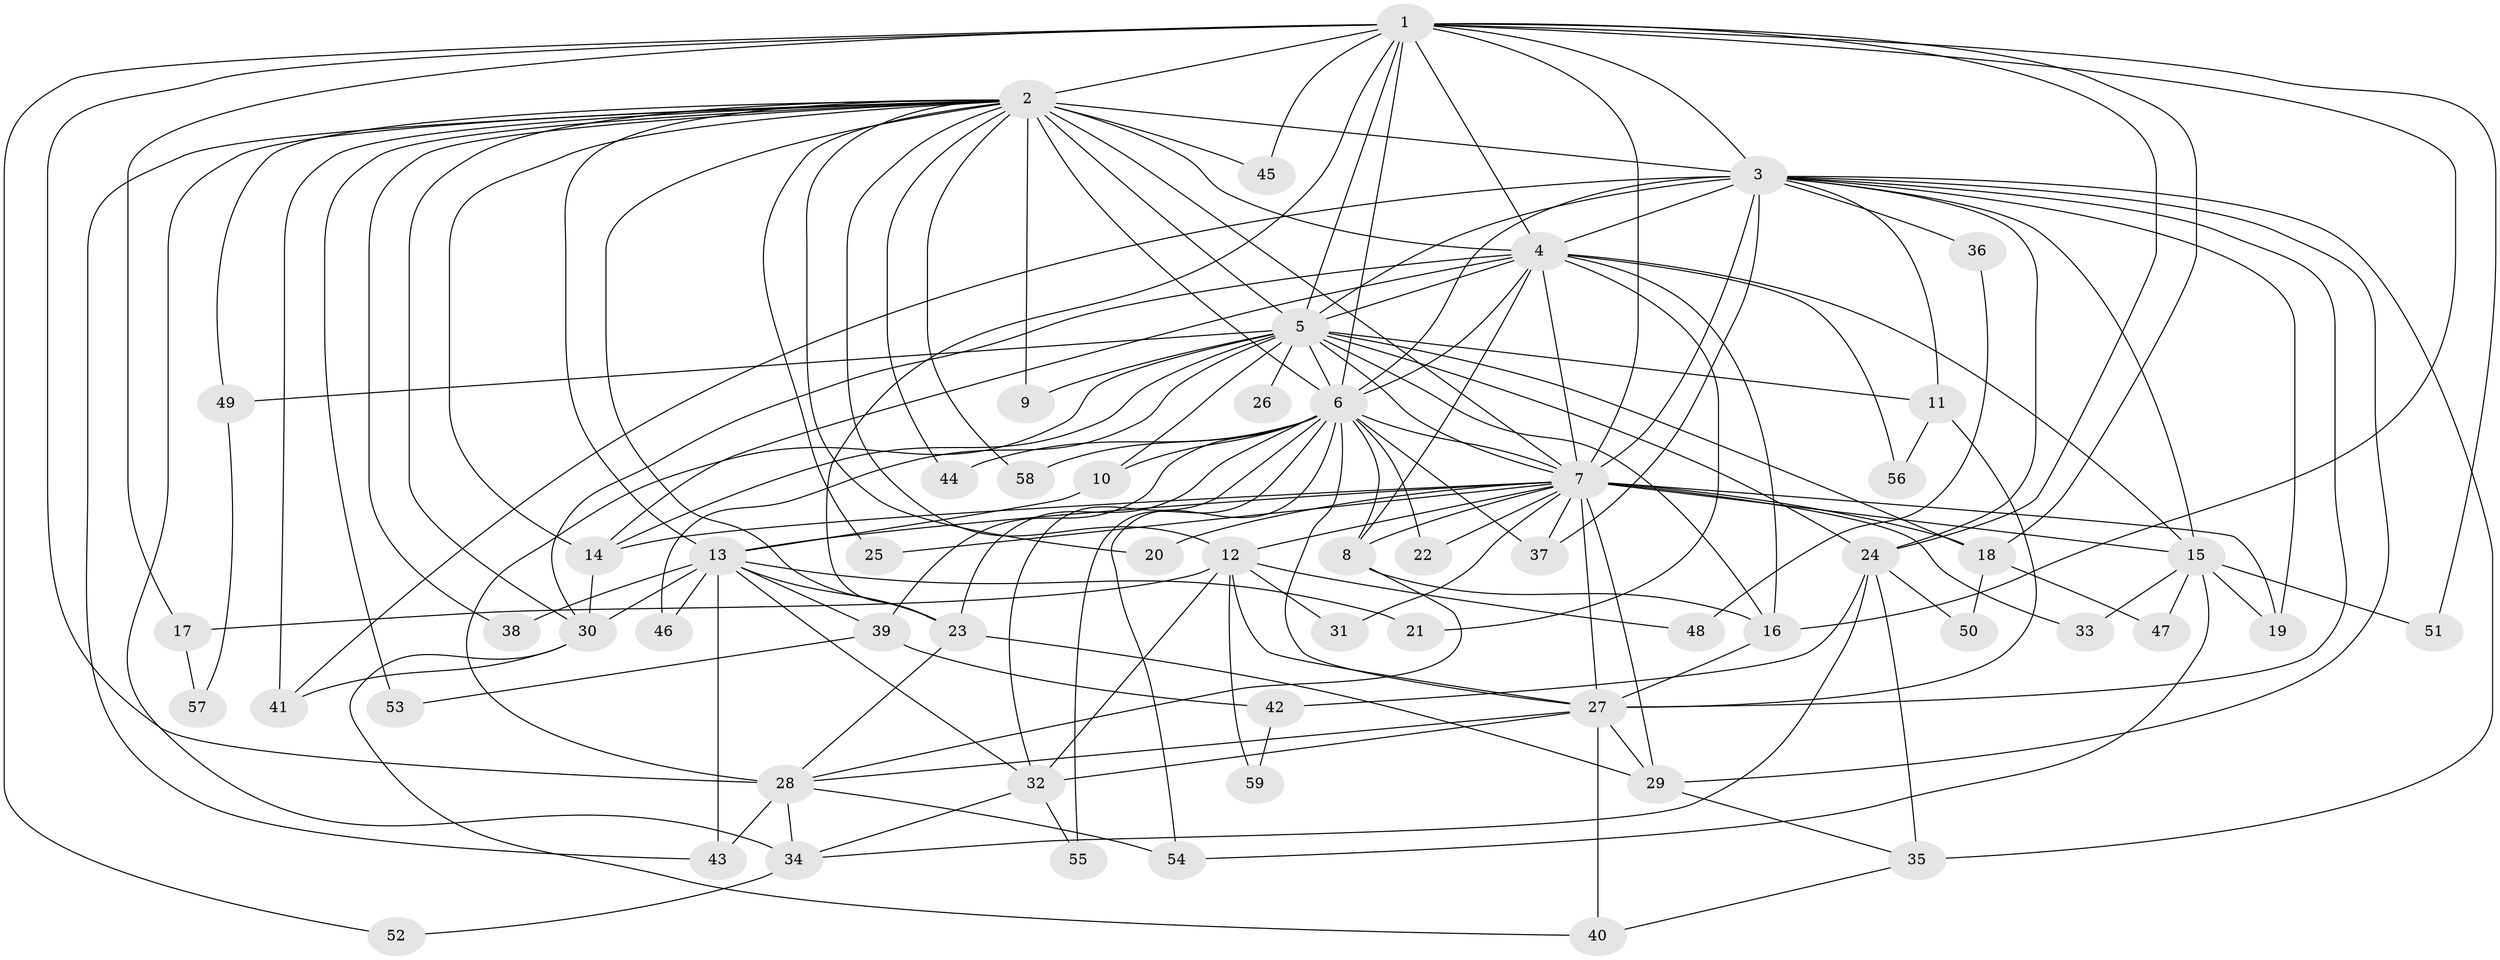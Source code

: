 // original degree distribution, {15: 0.01694915254237288, 27: 0.00847457627118644, 21: 0.00847457627118644, 17: 0.01694915254237288, 25: 0.00847457627118644, 23: 0.00847457627118644, 16: 0.00847457627118644, 28: 0.00847457627118644, 4: 0.11864406779661017, 3: 0.1864406779661017, 9: 0.00847457627118644, 10: 0.00847457627118644, 8: 0.00847457627118644, 5: 0.059322033898305086, 2: 0.5084745762711864, 7: 0.01694915254237288}
// Generated by graph-tools (version 1.1) at 2025/35/03/09/25 02:35:11]
// undirected, 59 vertices, 156 edges
graph export_dot {
graph [start="1"]
  node [color=gray90,style=filled];
  1;
  2;
  3;
  4;
  5;
  6;
  7;
  8;
  9;
  10;
  11;
  12;
  13;
  14;
  15;
  16;
  17;
  18;
  19;
  20;
  21;
  22;
  23;
  24;
  25;
  26;
  27;
  28;
  29;
  30;
  31;
  32;
  33;
  34;
  35;
  36;
  37;
  38;
  39;
  40;
  41;
  42;
  43;
  44;
  45;
  46;
  47;
  48;
  49;
  50;
  51;
  52;
  53;
  54;
  55;
  56;
  57;
  58;
  59;
  1 -- 2 [weight=4.0];
  1 -- 3 [weight=2.0];
  1 -- 4 [weight=2.0];
  1 -- 5 [weight=2.0];
  1 -- 6 [weight=2.0];
  1 -- 7 [weight=4.0];
  1 -- 16 [weight=1.0];
  1 -- 17 [weight=1.0];
  1 -- 18 [weight=1.0];
  1 -- 23 [weight=1.0];
  1 -- 24 [weight=1.0];
  1 -- 28 [weight=2.0];
  1 -- 45 [weight=1.0];
  1 -- 51 [weight=1.0];
  1 -- 52 [weight=1.0];
  2 -- 3 [weight=4.0];
  2 -- 4 [weight=3.0];
  2 -- 5 [weight=2.0];
  2 -- 6 [weight=2.0];
  2 -- 7 [weight=4.0];
  2 -- 9 [weight=2.0];
  2 -- 12 [weight=1.0];
  2 -- 13 [weight=2.0];
  2 -- 14 [weight=1.0];
  2 -- 20 [weight=2.0];
  2 -- 23 [weight=1.0];
  2 -- 25 [weight=2.0];
  2 -- 30 [weight=1.0];
  2 -- 34 [weight=1.0];
  2 -- 38 [weight=1.0];
  2 -- 41 [weight=1.0];
  2 -- 43 [weight=1.0];
  2 -- 44 [weight=1.0];
  2 -- 45 [weight=1.0];
  2 -- 49 [weight=1.0];
  2 -- 53 [weight=1.0];
  2 -- 58 [weight=1.0];
  3 -- 4 [weight=1.0];
  3 -- 5 [weight=3.0];
  3 -- 6 [weight=1.0];
  3 -- 7 [weight=2.0];
  3 -- 11 [weight=1.0];
  3 -- 15 [weight=3.0];
  3 -- 19 [weight=2.0];
  3 -- 24 [weight=1.0];
  3 -- 27 [weight=1.0];
  3 -- 29 [weight=1.0];
  3 -- 35 [weight=1.0];
  3 -- 36 [weight=2.0];
  3 -- 37 [weight=1.0];
  3 -- 41 [weight=1.0];
  4 -- 5 [weight=1.0];
  4 -- 6 [weight=1.0];
  4 -- 7 [weight=2.0];
  4 -- 8 [weight=1.0];
  4 -- 14 [weight=1.0];
  4 -- 15 [weight=1.0];
  4 -- 16 [weight=1.0];
  4 -- 21 [weight=1.0];
  4 -- 30 [weight=1.0];
  4 -- 56 [weight=1.0];
  5 -- 6 [weight=2.0];
  5 -- 7 [weight=2.0];
  5 -- 9 [weight=1.0];
  5 -- 10 [weight=1.0];
  5 -- 11 [weight=1.0];
  5 -- 14 [weight=2.0];
  5 -- 16 [weight=1.0];
  5 -- 18 [weight=1.0];
  5 -- 24 [weight=1.0];
  5 -- 26 [weight=1.0];
  5 -- 28 [weight=1.0];
  5 -- 46 [weight=1.0];
  5 -- 49 [weight=1.0];
  6 -- 7 [weight=3.0];
  6 -- 8 [weight=1.0];
  6 -- 10 [weight=1.0];
  6 -- 22 [weight=1.0];
  6 -- 23 [weight=1.0];
  6 -- 27 [weight=1.0];
  6 -- 32 [weight=1.0];
  6 -- 37 [weight=1.0];
  6 -- 39 [weight=1.0];
  6 -- 44 [weight=1.0];
  6 -- 54 [weight=1.0];
  6 -- 55 [weight=1.0];
  6 -- 58 [weight=1.0];
  7 -- 8 [weight=1.0];
  7 -- 12 [weight=1.0];
  7 -- 13 [weight=1.0];
  7 -- 14 [weight=1.0];
  7 -- 15 [weight=1.0];
  7 -- 18 [weight=2.0];
  7 -- 19 [weight=1.0];
  7 -- 20 [weight=1.0];
  7 -- 22 [weight=1.0];
  7 -- 25 [weight=1.0];
  7 -- 27 [weight=8.0];
  7 -- 29 [weight=1.0];
  7 -- 31 [weight=1.0];
  7 -- 33 [weight=1.0];
  7 -- 37 [weight=1.0];
  8 -- 16 [weight=1.0];
  8 -- 28 [weight=2.0];
  10 -- 13 [weight=1.0];
  11 -- 27 [weight=1.0];
  11 -- 56 [weight=1.0];
  12 -- 17 [weight=1.0];
  12 -- 27 [weight=2.0];
  12 -- 31 [weight=1.0];
  12 -- 32 [weight=1.0];
  12 -- 48 [weight=1.0];
  12 -- 59 [weight=1.0];
  13 -- 21 [weight=1.0];
  13 -- 23 [weight=1.0];
  13 -- 30 [weight=1.0];
  13 -- 32 [weight=1.0];
  13 -- 38 [weight=1.0];
  13 -- 39 [weight=1.0];
  13 -- 43 [weight=1.0];
  13 -- 46 [weight=1.0];
  14 -- 30 [weight=1.0];
  15 -- 19 [weight=1.0];
  15 -- 33 [weight=1.0];
  15 -- 47 [weight=1.0];
  15 -- 51 [weight=1.0];
  15 -- 54 [weight=1.0];
  16 -- 27 [weight=1.0];
  17 -- 57 [weight=1.0];
  18 -- 47 [weight=1.0];
  18 -- 50 [weight=1.0];
  23 -- 28 [weight=1.0];
  23 -- 29 [weight=2.0];
  24 -- 34 [weight=1.0];
  24 -- 35 [weight=1.0];
  24 -- 42 [weight=1.0];
  24 -- 50 [weight=1.0];
  27 -- 28 [weight=1.0];
  27 -- 29 [weight=1.0];
  27 -- 32 [weight=1.0];
  27 -- 40 [weight=1.0];
  28 -- 34 [weight=1.0];
  28 -- 43 [weight=1.0];
  28 -- 54 [weight=1.0];
  29 -- 35 [weight=1.0];
  30 -- 40 [weight=1.0];
  30 -- 41 [weight=1.0];
  32 -- 34 [weight=1.0];
  32 -- 55 [weight=1.0];
  34 -- 52 [weight=1.0];
  35 -- 40 [weight=1.0];
  36 -- 48 [weight=1.0];
  39 -- 42 [weight=1.0];
  39 -- 53 [weight=1.0];
  42 -- 59 [weight=1.0];
  49 -- 57 [weight=1.0];
}

